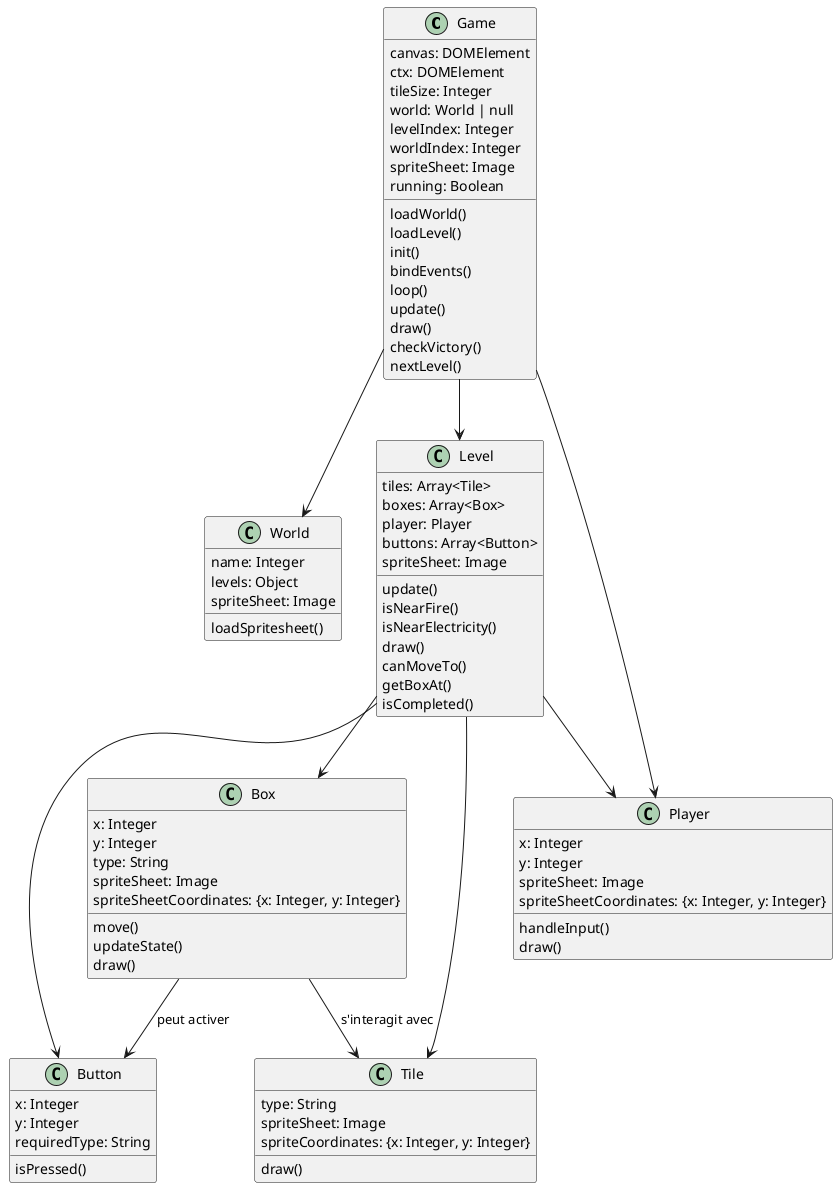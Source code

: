 @startuml sokoban

class Game {
    canvas: DOMElement
    ctx: DOMElement
    tileSize: Integer
    world: World | null
    levelIndex: Integer
    worldIndex: Integer
    spriteSheet: Image
    running: Boolean
    loadWorld()
    loadLevel()
    init()
    bindEvents()
    loop()
    update()
    draw()
    checkVictory()
    nextLevel()
}

class World {
    name: Integer
    levels: Object
    spriteSheet: Image
    loadSpritesheet()
}

class Level {
    tiles: Array<Tile>
    boxes: Array<Box>
    player: Player
    buttons: Array<Button>
    spriteSheet: Image
    update()
    isNearFire()
    isNearElectricity()
    draw()
    canMoveTo()
    getBoxAt()
    isCompleted()
}

class Tile {
    type: String
    spriteSheet: Image
    spriteCoordinates: {x: Integer, y: Integer}
    draw()
}

class Button {
    x: Integer
    y: Integer
    requiredType: String
    isPressed()
}

class Box {
    x: Integer
    y: Integer
    type: String
    spriteSheet: Image
    spriteSheetCoordinates: {x: Integer, y: Integer}
    move()
    updateState()
    draw()
}

class Player {
    x: Integer
    y: Integer
    spriteSheet: Image
    spriteSheetCoordinates: {x: Integer, y: Integer}
    handleInput()
    draw()
}

Game --> World
Game --> Level
Game --> Player

Level --> Box
Level --> Tile
Level --> Player
Level --> Button
Box --> Tile : "s'interagit avec"
Box --> Button : "peut activer"

@enduml

